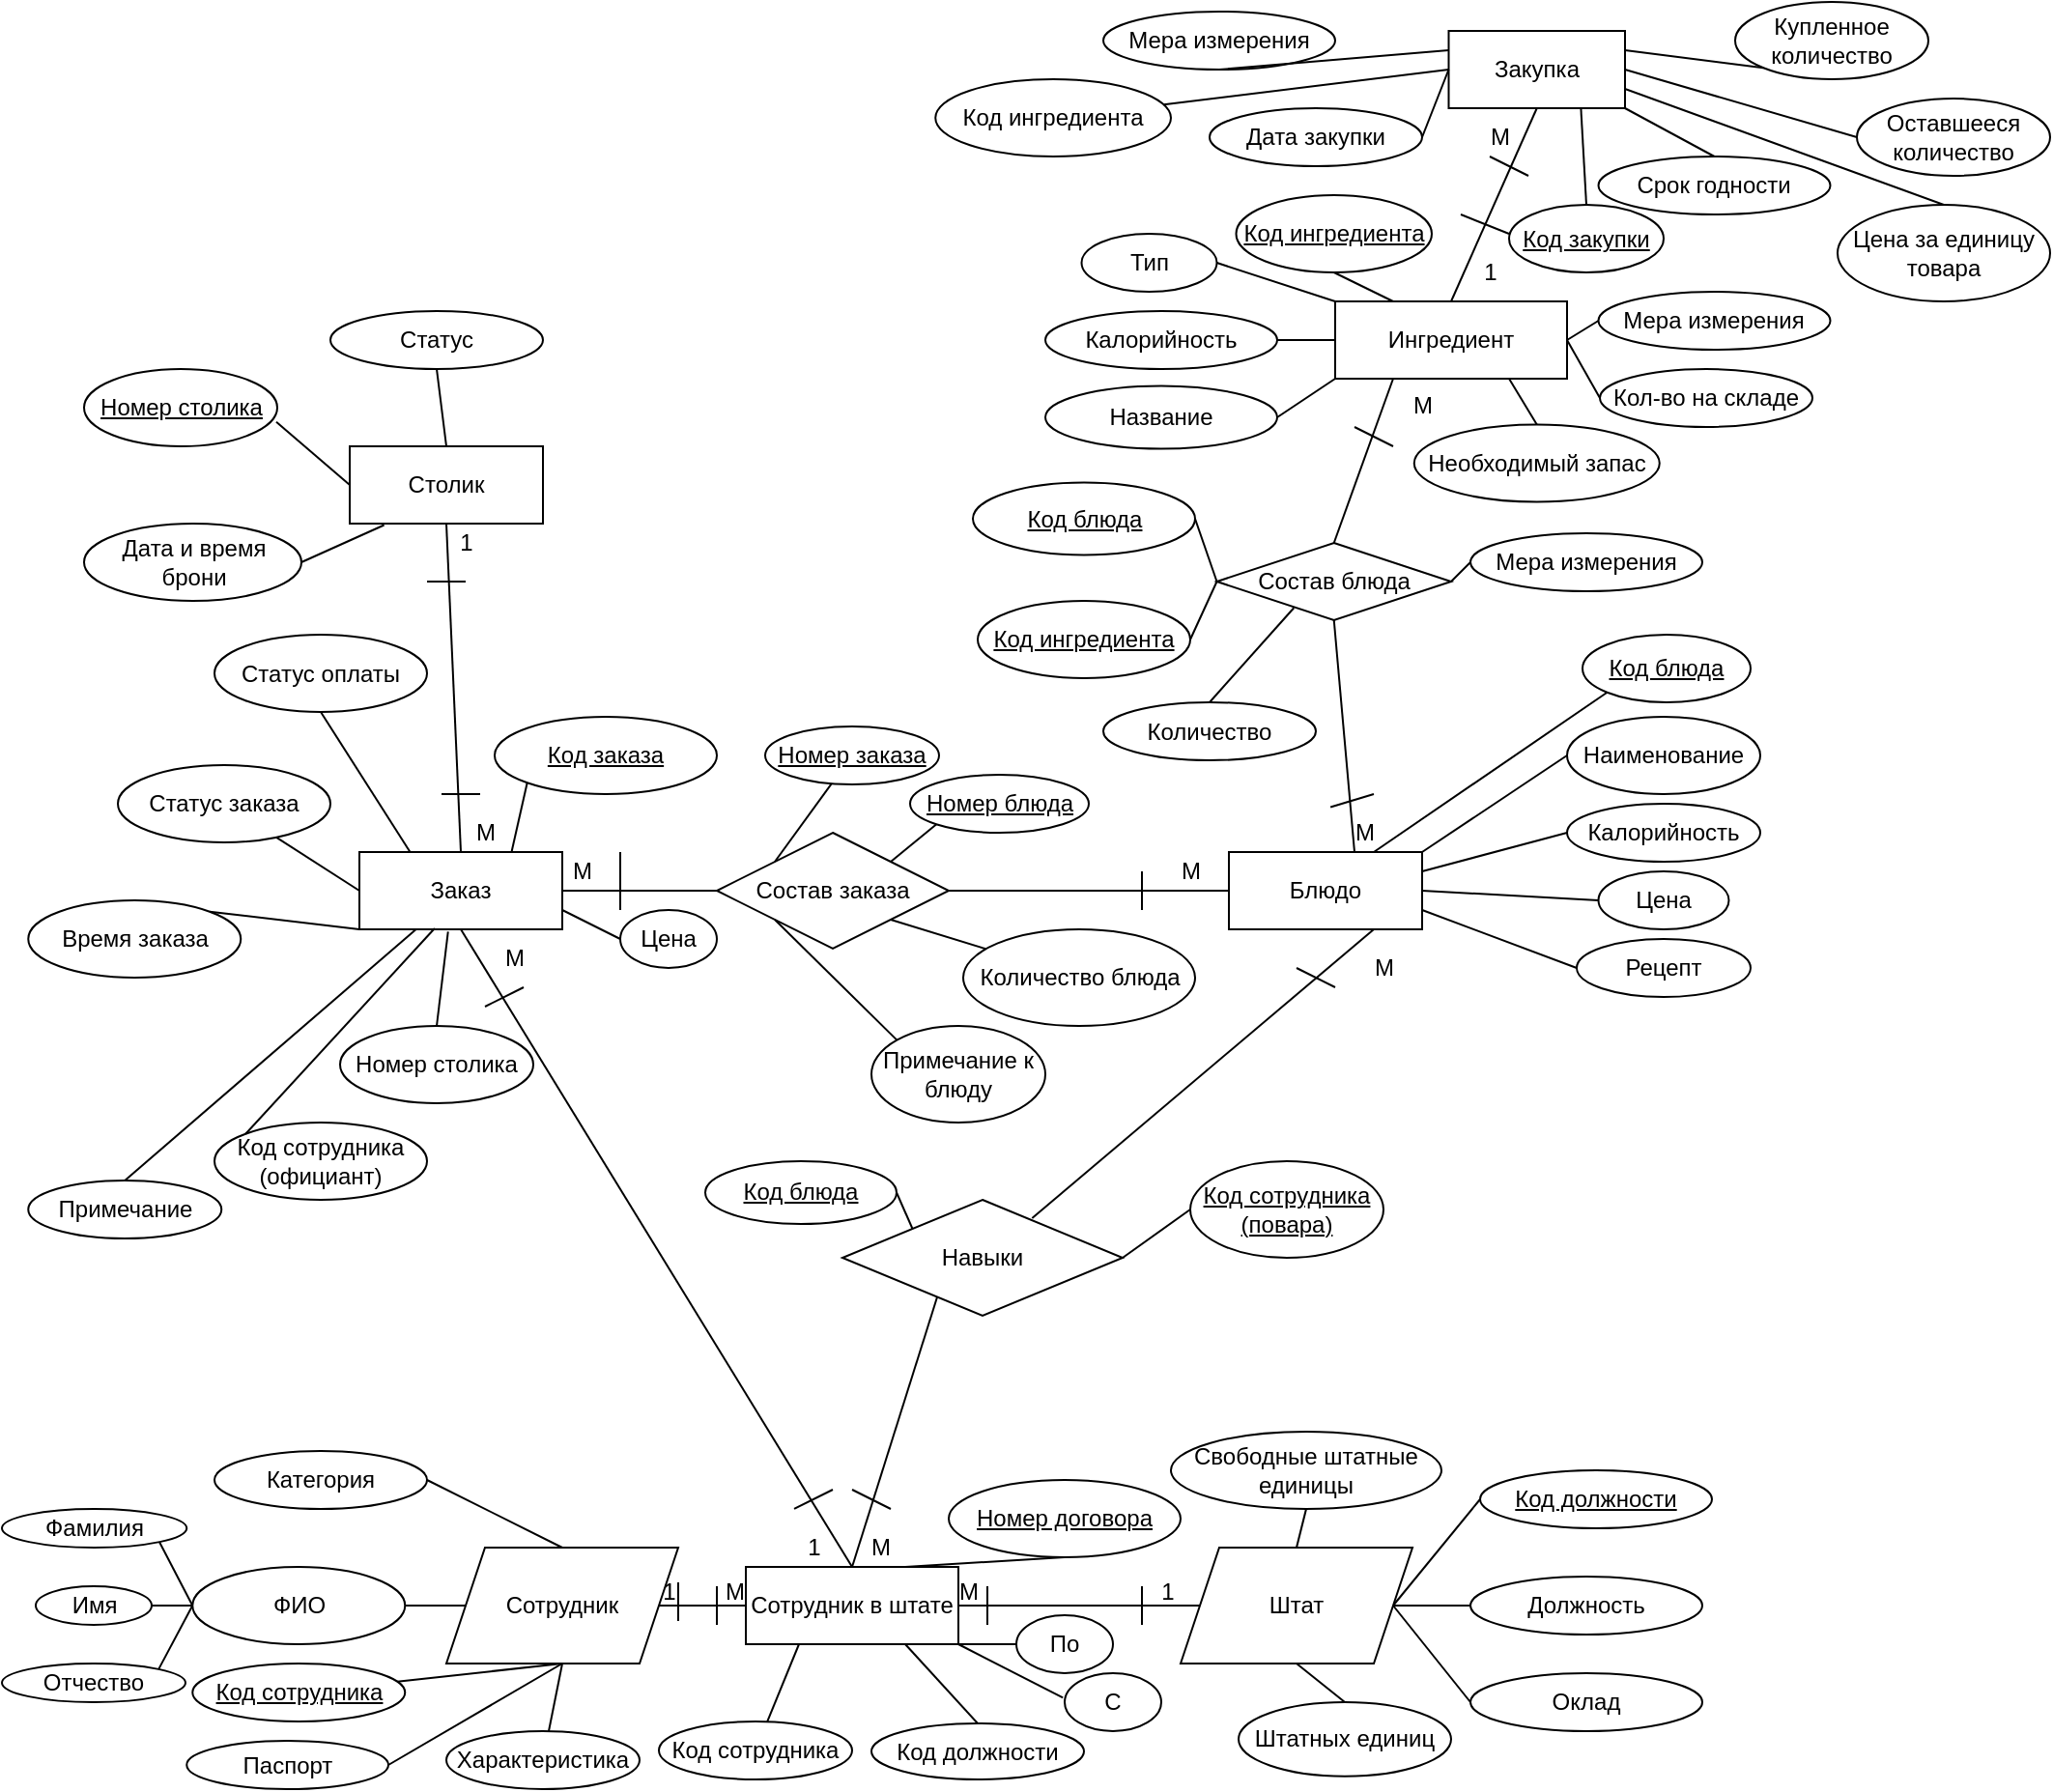 <mxfile version="21.4.0" type="device">
  <diagram id="UZ1ILVMDWZqd_bXT8X1w" name="Page-1">
    <mxGraphModel dx="745" dy="363" grid="1" gridSize="10" guides="1" tooltips="1" connect="1" arrows="1" fold="1" page="1" pageScale="1" pageWidth="827" pageHeight="1169" math="0" shadow="0">
      <root>
        <mxCell id="0" />
        <mxCell id="1" parent="0" />
        <mxCell id="opRLC-yu4U34-WdNQWTd-2" value="" style="endArrow=none;html=1;rounded=0;exitX=0.5;exitY=1;exitDx=0;exitDy=0;entryX=1;entryY=0.5;entryDx=0;entryDy=0;" parent="1" target="opRLC-yu4U34-WdNQWTd-3" edge="1">
          <mxGeometry width="50" height="50" relative="1" as="geometry">
            <mxPoint x="290" y="1090" as="sourcePoint" />
            <mxPoint x="370" y="580" as="targetPoint" />
          </mxGeometry>
        </mxCell>
        <mxCell id="opRLC-yu4U34-WdNQWTd-3" value="Паспорт" style="ellipse;whiteSpace=wrap;html=1;" parent="1" vertex="1">
          <mxGeometry x="95.63" y="1130" width="104.37" height="25" as="geometry" />
        </mxCell>
        <mxCell id="opRLC-yu4U34-WdNQWTd-10" value="" style="endArrow=none;html=1;rounded=0;exitX=0;exitY=0.5;exitDx=0;exitDy=0;" parent="1" target="opRLC-yu4U34-WdNQWTd-11" edge="1">
          <mxGeometry width="50" height="50" relative="1" as="geometry">
            <mxPoint x="240" y="1060" as="sourcePoint" />
            <mxPoint x="270" y="520" as="targetPoint" />
          </mxGeometry>
        </mxCell>
        <mxCell id="opRLC-yu4U34-WdNQWTd-11" value="ФИО" style="ellipse;whiteSpace=wrap;html=1;" parent="1" vertex="1">
          <mxGeometry x="98.63" y="1040" width="110" height="40" as="geometry" />
        </mxCell>
        <mxCell id="opRLC-yu4U34-WdNQWTd-17" value="" style="endArrow=none;html=1;rounded=0;exitX=1;exitY=0.5;exitDx=0;exitDy=0;entryX=0;entryY=0.5;entryDx=0;entryDy=0;" parent="1" target="opRLC-yu4U34-WdNQWTd-18" edge="1">
          <mxGeometry width="50" height="50" relative="1" as="geometry">
            <mxPoint x="720" y="1060" as="sourcePoint" />
            <mxPoint x="700" y="470" as="targetPoint" />
          </mxGeometry>
        </mxCell>
        <mxCell id="opRLC-yu4U34-WdNQWTd-18" value="&lt;u&gt;Код должности&lt;/u&gt;" style="ellipse;whiteSpace=wrap;html=1;" parent="1" vertex="1">
          <mxGeometry x="765" y="990" width="120" height="30" as="geometry" />
        </mxCell>
        <mxCell id="opRLC-yu4U34-WdNQWTd-20" value="Должность" style="ellipse;whiteSpace=wrap;html=1;" parent="1" vertex="1">
          <mxGeometry x="760" y="1045" width="120" height="30" as="geometry" />
        </mxCell>
        <mxCell id="opRLC-yu4U34-WdNQWTd-21" value="" style="endArrow=none;html=1;rounded=0;entryX=0;entryY=0.5;entryDx=0;entryDy=0;exitX=1;exitY=0.5;exitDx=0;exitDy=0;" parent="1" target="opRLC-yu4U34-WdNQWTd-20" edge="1">
          <mxGeometry width="50" height="50" relative="1" as="geometry">
            <mxPoint x="720" y="1060" as="sourcePoint" />
            <mxPoint x="620" y="920" as="targetPoint" />
          </mxGeometry>
        </mxCell>
        <mxCell id="opRLC-yu4U34-WdNQWTd-22" value="Оклад" style="ellipse;whiteSpace=wrap;html=1;" parent="1" vertex="1">
          <mxGeometry x="760" y="1095" width="120" height="30" as="geometry" />
        </mxCell>
        <mxCell id="opRLC-yu4U34-WdNQWTd-23" value="" style="endArrow=none;html=1;rounded=0;exitX=1;exitY=0.5;exitDx=0;exitDy=0;entryX=0;entryY=0.5;entryDx=0;entryDy=0;" parent="1" target="opRLC-yu4U34-WdNQWTd-22" edge="1">
          <mxGeometry width="50" height="50" relative="1" as="geometry">
            <mxPoint x="720" y="1060" as="sourcePoint" />
            <mxPoint x="620" y="920" as="targetPoint" />
          </mxGeometry>
        </mxCell>
        <mxCell id="opRLC-yu4U34-WdNQWTd-26" value="" style="endArrow=none;html=1;rounded=0;exitX=0.5;exitY=0;exitDx=0;exitDy=0;entryX=1;entryY=0.5;entryDx=0;entryDy=0;" parent="1" target="opRLC-yu4U34-WdNQWTd-27" edge="1">
          <mxGeometry width="50" height="50" relative="1" as="geometry">
            <mxPoint x="290" y="1030" as="sourcePoint" />
            <mxPoint x="190" y="990" as="targetPoint" />
          </mxGeometry>
        </mxCell>
        <mxCell id="opRLC-yu4U34-WdNQWTd-27" value="Категория" style="ellipse;whiteSpace=wrap;html=1;" parent="1" vertex="1">
          <mxGeometry x="110" y="980" width="110" height="30" as="geometry" />
        </mxCell>
        <mxCell id="opRLC-yu4U34-WdNQWTd-28" value="Фамилия" style="ellipse;whiteSpace=wrap;html=1;" parent="1" vertex="1">
          <mxGeometry y="1010" width="95.63" height="20" as="geometry" />
        </mxCell>
        <mxCell id="opRLC-yu4U34-WdNQWTd-29" value="Отчество" style="ellipse;whiteSpace=wrap;html=1;" parent="1" vertex="1">
          <mxGeometry y="1090" width="95" height="20" as="geometry" />
        </mxCell>
        <mxCell id="opRLC-yu4U34-WdNQWTd-30" value="Имя" style="ellipse;whiteSpace=wrap;html=1;" parent="1" vertex="1">
          <mxGeometry x="17.5" y="1050" width="60" height="20" as="geometry" />
        </mxCell>
        <mxCell id="opRLC-yu4U34-WdNQWTd-33" value="" style="endArrow=none;html=1;rounded=0;exitX=0;exitY=0.5;exitDx=0;exitDy=0;entryX=1;entryY=0.5;entryDx=0;entryDy=0;" parent="1" source="opRLC-yu4U34-WdNQWTd-11" target="opRLC-yu4U34-WdNQWTd-30" edge="1">
          <mxGeometry width="50" height="50" relative="1" as="geometry">
            <mxPoint x="140" y="970" as="sourcePoint" />
            <mxPoint x="190" y="920" as="targetPoint" />
          </mxGeometry>
        </mxCell>
        <mxCell id="opRLC-yu4U34-WdNQWTd-34" value="" style="endArrow=none;html=1;rounded=0;exitX=0;exitY=0.5;exitDx=0;exitDy=0;entryX=1;entryY=1;entryDx=0;entryDy=0;" parent="1" source="opRLC-yu4U34-WdNQWTd-11" target="opRLC-yu4U34-WdNQWTd-28" edge="1">
          <mxGeometry width="50" height="50" relative="1" as="geometry">
            <mxPoint x="140" y="970" as="sourcePoint" />
            <mxPoint x="190" y="920" as="targetPoint" />
          </mxGeometry>
        </mxCell>
        <mxCell id="opRLC-yu4U34-WdNQWTd-35" value="" style="endArrow=none;html=1;rounded=0;exitX=0;exitY=0.5;exitDx=0;exitDy=0;entryX=1;entryY=0;entryDx=0;entryDy=0;" parent="1" source="opRLC-yu4U34-WdNQWTd-11" target="opRLC-yu4U34-WdNQWTd-29" edge="1">
          <mxGeometry width="50" height="50" relative="1" as="geometry">
            <mxPoint x="140" y="970" as="sourcePoint" />
            <mxPoint x="190" y="920" as="targetPoint" />
          </mxGeometry>
        </mxCell>
        <mxCell id="opRLC-yu4U34-WdNQWTd-36" value="" style="endArrow=none;html=1;rounded=0;exitX=0.25;exitY=1;exitDx=0;exitDy=0;" parent="1" source="Kmzw-rQ17uy8xX1qYXSE-15" target="opRLC-yu4U34-WdNQWTd-42" edge="1">
          <mxGeometry width="50" height="50" relative="1" as="geometry">
            <mxPoint x="410" y="1080" as="sourcePoint" />
            <mxPoint x="390" y="1120" as="targetPoint" />
          </mxGeometry>
        </mxCell>
        <mxCell id="opRLC-yu4U34-WdNQWTd-37" value="" style="endArrow=none;html=1;rounded=0;exitX=0.5;exitY=1;exitDx=0;exitDy=0;" parent="1" target="opRLC-yu4U34-WdNQWTd-38" edge="1">
          <mxGeometry width="50" height="50" relative="1" as="geometry">
            <mxPoint x="290" y="1090" as="sourcePoint" />
            <mxPoint x="280" y="1130" as="targetPoint" />
          </mxGeometry>
        </mxCell>
        <mxCell id="opRLC-yu4U34-WdNQWTd-38" value="Характеристика" style="ellipse;whiteSpace=wrap;html=1;" parent="1" vertex="1">
          <mxGeometry x="230" y="1125" width="100" height="30" as="geometry" />
        </mxCell>
        <mxCell id="opRLC-yu4U34-WdNQWTd-39" value="" style="endArrow=none;html=1;rounded=0;exitX=0.5;exitY=1;exitDx=0;exitDy=0;" parent="1" target="opRLC-yu4U34-WdNQWTd-40" edge="1">
          <mxGeometry width="50" height="50" relative="1" as="geometry">
            <mxPoint x="290" y="1090" as="sourcePoint" />
            <mxPoint x="190" y="1100" as="targetPoint" />
          </mxGeometry>
        </mxCell>
        <mxCell id="opRLC-yu4U34-WdNQWTd-40" value="&lt;u&gt;Код сотрудника&lt;/u&gt;" style="ellipse;whiteSpace=wrap;html=1;" parent="1" vertex="1">
          <mxGeometry x="98.63" y="1090" width="110" height="30" as="geometry" />
        </mxCell>
        <mxCell id="opRLC-yu4U34-WdNQWTd-42" value="Код сотрудника" style="ellipse;whiteSpace=wrap;html=1;" parent="1" vertex="1">
          <mxGeometry x="340" y="1120" width="100" height="30" as="geometry" />
        </mxCell>
        <mxCell id="opRLC-yu4U34-WdNQWTd-44" value="" style="endArrow=none;html=1;rounded=0;entryX=0.75;entryY=1;entryDx=0;entryDy=0;exitX=0.5;exitY=0;exitDx=0;exitDy=0;" parent="1" source="opRLC-yu4U34-WdNQWTd-45" target="Kmzw-rQ17uy8xX1qYXSE-15" edge="1">
          <mxGeometry width="50" height="50" relative="1" as="geometry">
            <mxPoint x="480" y="1110" as="sourcePoint" />
            <mxPoint x="470" y="1080" as="targetPoint" />
          </mxGeometry>
        </mxCell>
        <mxCell id="opRLC-yu4U34-WdNQWTd-45" value="Код должности" style="ellipse;whiteSpace=wrap;html=1;" parent="1" vertex="1">
          <mxGeometry x="450" y="1121" width="110" height="29" as="geometry" />
        </mxCell>
        <mxCell id="opRLC-yu4U34-WdNQWTd-49" value="" style="endArrow=none;html=1;rounded=0;exitX=1;exitY=0.5;exitDx=0;exitDy=0;entryX=0;entryY=0.5;entryDx=0;entryDy=0;" parent="1" target="Kmzw-rQ17uy8xX1qYXSE-15" edge="1">
          <mxGeometry width="50" height="50" relative="1" as="geometry">
            <mxPoint x="340" y="1060" as="sourcePoint" />
            <mxPoint x="380" y="1060" as="targetPoint" />
          </mxGeometry>
        </mxCell>
        <mxCell id="opRLC-yu4U34-WdNQWTd-50" value="" style="endArrow=none;html=1;rounded=0;entryX=1;entryY=0.5;entryDx=0;entryDy=0;exitX=0;exitY=0.5;exitDx=0;exitDy=0;" parent="1" target="Kmzw-rQ17uy8xX1qYXSE-15" edge="1">
          <mxGeometry width="50" height="50" relative="1" as="geometry">
            <mxPoint x="620" y="1060" as="sourcePoint" />
            <mxPoint x="500" y="1060" as="targetPoint" />
          </mxGeometry>
        </mxCell>
        <mxCell id="opRLC-yu4U34-WdNQWTd-51" value="" style="endArrow=none;html=1;rounded=0;entryX=0.5;entryY=1;entryDx=0;entryDy=0;exitX=0.5;exitY=0;exitDx=0;exitDy=0;" parent="1" source="opRLC-yu4U34-WdNQWTd-52" edge="1">
          <mxGeometry width="50" height="50" relative="1" as="geometry">
            <mxPoint x="610" y="1110" as="sourcePoint" />
            <mxPoint x="670" y="1090" as="targetPoint" />
          </mxGeometry>
        </mxCell>
        <mxCell id="opRLC-yu4U34-WdNQWTd-52" value="Штатных единиц" style="ellipse;whiteSpace=wrap;html=1;" parent="1" vertex="1">
          <mxGeometry x="640" y="1110.0" width="110" height="38.37" as="geometry" />
        </mxCell>
        <mxCell id="opRLC-yu4U34-WdNQWTd-53" value="Свободные штатные единицы" style="ellipse;whiteSpace=wrap;html=1;" parent="1" vertex="1">
          <mxGeometry x="605" y="970" width="140" height="40" as="geometry" />
        </mxCell>
        <mxCell id="opRLC-yu4U34-WdNQWTd-54" value="" style="endArrow=none;html=1;rounded=0;entryX=0.5;entryY=1;entryDx=0;entryDy=0;exitX=0.5;exitY=0;exitDx=0;exitDy=0;" parent="1" target="opRLC-yu4U34-WdNQWTd-53" edge="1">
          <mxGeometry width="50" height="50" relative="1" as="geometry">
            <mxPoint x="670" y="1030" as="sourcePoint" />
            <mxPoint x="500" y="1040" as="targetPoint" />
          </mxGeometry>
        </mxCell>
        <mxCell id="opRLC-yu4U34-WdNQWTd-60" value="Заказ" style="rounded=0;whiteSpace=wrap;html=1;" parent="1" vertex="1">
          <mxGeometry x="185" y="670" width="105" height="40" as="geometry" />
        </mxCell>
        <mxCell id="opRLC-yu4U34-WdNQWTd-62" value="Время заказа" style="ellipse;whiteSpace=wrap;html=1;" parent="1" vertex="1">
          <mxGeometry x="13.63" y="695" width="110" height="40" as="geometry" />
        </mxCell>
        <mxCell id="opRLC-yu4U34-WdNQWTd-63" value="Статус заказа" style="ellipse;whiteSpace=wrap;html=1;" parent="1" vertex="1">
          <mxGeometry x="60" y="625" width="110" height="40" as="geometry" />
        </mxCell>
        <mxCell id="opRLC-yu4U34-WdNQWTd-65" value="Дата и время брони" style="ellipse;whiteSpace=wrap;html=1;" parent="1" vertex="1">
          <mxGeometry x="42.5" y="500" width="112.5" height="40" as="geometry" />
        </mxCell>
        <mxCell id="opRLC-yu4U34-WdNQWTd-66" value="Примечание" style="ellipse;whiteSpace=wrap;html=1;" parent="1" vertex="1">
          <mxGeometry x="13.63" y="840" width="100" height="30" as="geometry" />
        </mxCell>
        <mxCell id="opRLC-yu4U34-WdNQWTd-67" value="Цена" style="ellipse;whiteSpace=wrap;html=1;" parent="1" vertex="1">
          <mxGeometry x="320" y="700" width="50" height="30" as="geometry" />
        </mxCell>
        <mxCell id="opRLC-yu4U34-WdNQWTd-68" value="Статус оплаты" style="ellipse;whiteSpace=wrap;html=1;" parent="1" vertex="1">
          <mxGeometry x="110" y="557.5" width="110" height="40" as="geometry" />
        </mxCell>
        <mxCell id="opRLC-yu4U34-WdNQWTd-69" value="&lt;u&gt;Код заказа&lt;/u&gt;" style="ellipse;whiteSpace=wrap;html=1;" parent="1" vertex="1">
          <mxGeometry x="255" y="600" width="115" height="40" as="geometry" />
        </mxCell>
        <mxCell id="opRLC-yu4U34-WdNQWTd-70" value="Столик" style="rounded=0;whiteSpace=wrap;html=1;" parent="1" vertex="1">
          <mxGeometry x="180" y="460" width="100" height="40" as="geometry" />
        </mxCell>
        <mxCell id="opRLC-yu4U34-WdNQWTd-71" value="&lt;u&gt;Номер столика&lt;/u&gt;" style="ellipse;whiteSpace=wrap;html=1;" parent="1" vertex="1">
          <mxGeometry x="42.5" y="420" width="100" height="40" as="geometry" />
        </mxCell>
        <mxCell id="opRLC-yu4U34-WdNQWTd-73" value="Статус" style="ellipse;whiteSpace=wrap;html=1;" parent="1" vertex="1">
          <mxGeometry x="170" y="390" width="110" height="30" as="geometry" />
        </mxCell>
        <mxCell id="opRLC-yu4U34-WdNQWTd-78" value="" style="endArrow=none;html=1;rounded=0;entryX=0.5;entryY=1;entryDx=0;entryDy=0;exitX=0.5;exitY=0;exitDx=0;exitDy=0;" parent="1" source="Kmzw-rQ17uy8xX1qYXSE-15" target="opRLC-yu4U34-WdNQWTd-60" edge="1">
          <mxGeometry width="50" height="50" relative="1" as="geometry">
            <mxPoint x="300" y="990" as="sourcePoint" />
            <mxPoint x="290" y="720" as="targetPoint" />
          </mxGeometry>
        </mxCell>
        <mxCell id="opRLC-yu4U34-WdNQWTd-80" value="M" style="text;html=1;align=center;verticalAlign=middle;resizable=0;points=[];autosize=1;strokeColor=none;fillColor=none;" parent="1" vertex="1">
          <mxGeometry x="250" y="715" width="30" height="20" as="geometry" />
        </mxCell>
        <mxCell id="opRLC-yu4U34-WdNQWTd-81" value="" style="endArrow=none;html=1;rounded=0;exitX=0.5;exitY=0;exitDx=0;exitDy=0;entryX=0.5;entryY=1;entryDx=0;entryDy=0;" parent="1" source="opRLC-yu4U34-WdNQWTd-60" target="opRLC-yu4U34-WdNQWTd-70" edge="1">
          <mxGeometry width="50" height="50" relative="1" as="geometry">
            <mxPoint x="270" y="770" as="sourcePoint" />
            <mxPoint x="320" y="720" as="targetPoint" />
          </mxGeometry>
        </mxCell>
        <mxCell id="opRLC-yu4U34-WdNQWTd-82" value="1" style="text;html=1;align=center;verticalAlign=middle;resizable=0;points=[];autosize=1;strokeColor=none;fillColor=none;" parent="1" vertex="1">
          <mxGeometry x="230" y="500" width="20" height="20" as="geometry" />
        </mxCell>
        <mxCell id="opRLC-yu4U34-WdNQWTd-83" value="M" style="text;html=1;align=center;verticalAlign=middle;resizable=0;points=[];autosize=1;strokeColor=none;fillColor=none;" parent="1" vertex="1">
          <mxGeometry x="235" y="650" width="30" height="20" as="geometry" />
        </mxCell>
        <mxCell id="opRLC-yu4U34-WdNQWTd-85" value="" style="endArrow=none;html=1;rounded=0;exitX=0.5;exitY=0;exitDx=0;exitDy=0;" parent="1" source="opRLC-yu4U34-WdNQWTd-66" target="opRLC-yu4U34-WdNQWTd-60" edge="1">
          <mxGeometry width="50" height="50" relative="1" as="geometry">
            <mxPoint x="270" y="770" as="sourcePoint" />
            <mxPoint x="320" y="720" as="targetPoint" />
          </mxGeometry>
        </mxCell>
        <mxCell id="opRLC-yu4U34-WdNQWTd-86" value="" style="endArrow=none;html=1;rounded=0;exitX=1;exitY=0;exitDx=0;exitDy=0;entryX=0;entryY=1;entryDx=0;entryDy=0;" parent="1" source="opRLC-yu4U34-WdNQWTd-62" target="opRLC-yu4U34-WdNQWTd-60" edge="1">
          <mxGeometry width="50" height="50" relative="1" as="geometry">
            <mxPoint x="270" y="770" as="sourcePoint" />
            <mxPoint x="320" y="720" as="targetPoint" />
          </mxGeometry>
        </mxCell>
        <mxCell id="opRLC-yu4U34-WdNQWTd-87" value="" style="endArrow=none;html=1;rounded=0;entryX=0;entryY=0.5;entryDx=0;entryDy=0;" parent="1" source="opRLC-yu4U34-WdNQWTd-63" target="opRLC-yu4U34-WdNQWTd-60" edge="1">
          <mxGeometry width="50" height="50" relative="1" as="geometry">
            <mxPoint x="270" y="770" as="sourcePoint" />
            <mxPoint x="320" y="720" as="targetPoint" />
          </mxGeometry>
        </mxCell>
        <mxCell id="opRLC-yu4U34-WdNQWTd-90" value="" style="endArrow=none;html=1;rounded=0;exitX=0;exitY=0.5;exitDx=0;exitDy=0;" parent="1" source="opRLC-yu4U34-WdNQWTd-67" edge="1">
          <mxGeometry width="50" height="50" relative="1" as="geometry">
            <mxPoint x="270" y="770" as="sourcePoint" />
            <mxPoint x="290" y="700" as="targetPoint" />
          </mxGeometry>
        </mxCell>
        <mxCell id="opRLC-yu4U34-WdNQWTd-91" value="" style="endArrow=none;html=1;rounded=0;entryX=0.75;entryY=0;entryDx=0;entryDy=0;exitX=0;exitY=1;exitDx=0;exitDy=0;" parent="1" source="opRLC-yu4U34-WdNQWTd-69" target="opRLC-yu4U34-WdNQWTd-60" edge="1">
          <mxGeometry width="50" height="50" relative="1" as="geometry">
            <mxPoint x="270" y="770" as="sourcePoint" />
            <mxPoint x="320" y="720" as="targetPoint" />
          </mxGeometry>
        </mxCell>
        <mxCell id="opRLC-yu4U34-WdNQWTd-93" value="" style="endArrow=none;html=1;rounded=0;exitX=0.5;exitY=0;exitDx=0;exitDy=0;entryX=0.5;entryY=1;entryDx=0;entryDy=0;" parent="1" source="opRLC-yu4U34-WdNQWTd-70" target="opRLC-yu4U34-WdNQWTd-73" edge="1">
          <mxGeometry width="50" height="50" relative="1" as="geometry">
            <mxPoint x="270" y="520" as="sourcePoint" />
            <mxPoint x="320" y="470" as="targetPoint" />
          </mxGeometry>
        </mxCell>
        <mxCell id="opRLC-yu4U34-WdNQWTd-94" value="" style="endArrow=none;html=1;rounded=0;exitX=0.995;exitY=0.685;exitDx=0;exitDy=0;exitPerimeter=0;entryX=0;entryY=0.5;entryDx=0;entryDy=0;" parent="1" source="opRLC-yu4U34-WdNQWTd-71" target="opRLC-yu4U34-WdNQWTd-70" edge="1">
          <mxGeometry width="50" height="50" relative="1" as="geometry">
            <mxPoint x="270" y="520" as="sourcePoint" />
            <mxPoint x="320" y="470" as="targetPoint" />
          </mxGeometry>
        </mxCell>
        <mxCell id="opRLC-yu4U34-WdNQWTd-95" value="" style="endArrow=none;html=1;rounded=0;exitX=1;exitY=0.5;exitDx=0;exitDy=0;entryX=0.178;entryY=1.019;entryDx=0;entryDy=0;entryPerimeter=0;" parent="1" source="opRLC-yu4U34-WdNQWTd-65" target="opRLC-yu4U34-WdNQWTd-70" edge="1">
          <mxGeometry width="50" height="50" relative="1" as="geometry">
            <mxPoint x="270" y="520" as="sourcePoint" />
            <mxPoint x="320" y="470" as="targetPoint" />
          </mxGeometry>
        </mxCell>
        <mxCell id="opRLC-yu4U34-WdNQWTd-98" value="Состав заказа" style="rhombus;whiteSpace=wrap;html=1;" parent="1" vertex="1">
          <mxGeometry x="370" y="660" width="120" height="60" as="geometry" />
        </mxCell>
        <mxCell id="opRLC-yu4U34-WdNQWTd-99" value="" style="endArrow=none;html=1;rounded=0;exitX=1;exitY=0.5;exitDx=0;exitDy=0;entryX=0;entryY=0.5;entryDx=0;entryDy=0;" parent="1" source="opRLC-yu4U34-WdNQWTd-60" target="opRLC-yu4U34-WdNQWTd-98" edge="1">
          <mxGeometry width="50" height="50" relative="1" as="geometry">
            <mxPoint x="380" y="640" as="sourcePoint" />
            <mxPoint x="430" y="590" as="targetPoint" />
          </mxGeometry>
        </mxCell>
        <mxCell id="opRLC-yu4U34-WdNQWTd-100" value="" style="endArrow=none;html=1;rounded=0;exitX=0;exitY=0;exitDx=0;exitDy=0;" parent="1" source="opRLC-yu4U34-WdNQWTd-98" target="opRLC-yu4U34-WdNQWTd-101" edge="1">
          <mxGeometry width="50" height="50" relative="1" as="geometry">
            <mxPoint x="390" y="640" as="sourcePoint" />
            <mxPoint x="450" y="640" as="targetPoint" />
          </mxGeometry>
        </mxCell>
        <mxCell id="opRLC-yu4U34-WdNQWTd-101" value="&lt;u&gt;Номер заказа&lt;/u&gt;" style="ellipse;whiteSpace=wrap;html=1;" parent="1" vertex="1">
          <mxGeometry x="395" y="605" width="90" height="30" as="geometry" />
        </mxCell>
        <mxCell id="opRLC-yu4U34-WdNQWTd-102" value="&lt;u&gt;Номер блюда&lt;/u&gt;" style="ellipse;whiteSpace=wrap;html=1;" parent="1" vertex="1">
          <mxGeometry x="470" y="630" width="92.5" height="30" as="geometry" />
        </mxCell>
        <mxCell id="opRLC-yu4U34-WdNQWTd-103" value="" style="endArrow=none;html=1;rounded=0;exitX=1;exitY=0;exitDx=0;exitDy=0;entryX=0;entryY=1;entryDx=0;entryDy=0;" parent="1" source="opRLC-yu4U34-WdNQWTd-98" target="opRLC-yu4U34-WdNQWTd-102" edge="1">
          <mxGeometry width="50" height="50" relative="1" as="geometry">
            <mxPoint x="450" y="570" as="sourcePoint" />
            <mxPoint x="500" y="520" as="targetPoint" />
          </mxGeometry>
        </mxCell>
        <mxCell id="opRLC-yu4U34-WdNQWTd-104" value="" style="endArrow=none;html=1;rounded=0;exitX=1;exitY=1;exitDx=0;exitDy=0;" parent="1" source="opRLC-yu4U34-WdNQWTd-98" target="opRLC-yu4U34-WdNQWTd-105" edge="1">
          <mxGeometry width="50" height="50" relative="1" as="geometry">
            <mxPoint x="450" y="570" as="sourcePoint" />
            <mxPoint x="530" y="730" as="targetPoint" />
          </mxGeometry>
        </mxCell>
        <mxCell id="opRLC-yu4U34-WdNQWTd-105" value="Количество блюда" style="ellipse;whiteSpace=wrap;html=1;" parent="1" vertex="1">
          <mxGeometry x="497.5" y="710" width="120" height="50" as="geometry" />
        </mxCell>
        <mxCell id="opRLC-yu4U34-WdNQWTd-107" value="Примечание к блюду" style="ellipse;whiteSpace=wrap;html=1;" parent="1" vertex="1">
          <mxGeometry x="450" y="760" width="90" height="50" as="geometry" />
        </mxCell>
        <mxCell id="opRLC-yu4U34-WdNQWTd-108" value="" style="endArrow=none;html=1;rounded=0;entryX=0;entryY=1;entryDx=0;entryDy=0;exitX=0;exitY=0;exitDx=0;exitDy=0;" parent="1" source="opRLC-yu4U34-WdNQWTd-107" target="opRLC-yu4U34-WdNQWTd-98" edge="1">
          <mxGeometry width="50" height="50" relative="1" as="geometry">
            <mxPoint x="430" y="570" as="sourcePoint" />
            <mxPoint x="480" y="520" as="targetPoint" />
          </mxGeometry>
        </mxCell>
        <mxCell id="opRLC-yu4U34-WdNQWTd-109" value="M" style="text;html=1;align=center;verticalAlign=middle;resizable=0;points=[];autosize=1;strokeColor=none;fillColor=none;" parent="1" vertex="1">
          <mxGeometry x="285" y="670" width="30" height="20" as="geometry" />
        </mxCell>
        <mxCell id="opRLC-yu4U34-WdNQWTd-111" value="" style="endArrow=none;html=1;rounded=0;exitX=1;exitY=0.5;exitDx=0;exitDy=0;entryX=0;entryY=0.5;entryDx=0;entryDy=0;" parent="1" source="opRLC-yu4U34-WdNQWTd-98" target="opRLC-yu4U34-WdNQWTd-113" edge="1">
          <mxGeometry width="50" height="50" relative="1" as="geometry">
            <mxPoint x="570" y="700" as="sourcePoint" />
            <mxPoint x="580" y="690" as="targetPoint" />
          </mxGeometry>
        </mxCell>
        <mxCell id="opRLC-yu4U34-WdNQWTd-113" value="Блюдо" style="rounded=0;whiteSpace=wrap;html=1;" parent="1" vertex="1">
          <mxGeometry x="635" y="670" width="100" height="40" as="geometry" />
        </mxCell>
        <mxCell id="opRLC-yu4U34-WdNQWTd-114" value="Наименование" style="ellipse;whiteSpace=wrap;html=1;" parent="1" vertex="1">
          <mxGeometry x="810" y="600" width="100" height="40" as="geometry" />
        </mxCell>
        <mxCell id="opRLC-yu4U34-WdNQWTd-115" value="&lt;u&gt;Код блюда&lt;/u&gt;" style="ellipse;whiteSpace=wrap;html=1;" parent="1" vertex="1">
          <mxGeometry x="818" y="557.5" width="87" height="35" as="geometry" />
        </mxCell>
        <mxCell id="opRLC-yu4U34-WdNQWTd-116" value="Цена" style="ellipse;whiteSpace=wrap;html=1;" parent="1" vertex="1">
          <mxGeometry x="826.25" y="680" width="67.5" height="30" as="geometry" />
        </mxCell>
        <mxCell id="opRLC-yu4U34-WdNQWTd-117" value="Калорийность" style="ellipse;whiteSpace=wrap;html=1;" parent="1" vertex="1">
          <mxGeometry x="810" y="645" width="100" height="30" as="geometry" />
        </mxCell>
        <mxCell id="opRLC-yu4U34-WdNQWTd-120" value="Рецепт" style="ellipse;whiteSpace=wrap;html=1;" parent="1" vertex="1">
          <mxGeometry x="815" y="715" width="90" height="30" as="geometry" />
        </mxCell>
        <mxCell id="opRLC-yu4U34-WdNQWTd-122" style="edgeStyle=orthogonalEdgeStyle;rounded=0;orthogonalLoop=1;jettySize=auto;html=1;exitX=0.5;exitY=1;exitDx=0;exitDy=0;" parent="1" source="opRLC-yu4U34-WdNQWTd-113" target="opRLC-yu4U34-WdNQWTd-113" edge="1">
          <mxGeometry relative="1" as="geometry" />
        </mxCell>
        <mxCell id="opRLC-yu4U34-WdNQWTd-124" value="" style="endArrow=none;html=1;rounded=0;exitX=0.677;exitY=0.158;exitDx=0;exitDy=0;entryX=0.75;entryY=1;entryDx=0;entryDy=0;exitPerimeter=0;" parent="1" source="opRLC-yu4U34-WdNQWTd-125" target="opRLC-yu4U34-WdNQWTd-113" edge="1">
          <mxGeometry width="50" height="50" relative="1" as="geometry">
            <mxPoint x="570" y="940" as="sourcePoint" />
            <mxPoint x="620" y="890" as="targetPoint" />
          </mxGeometry>
        </mxCell>
        <mxCell id="opRLC-yu4U34-WdNQWTd-125" value="Навыки" style="rhombus;whiteSpace=wrap;html=1;" parent="1" vertex="1">
          <mxGeometry x="435" y="850" width="145" height="60" as="geometry" />
        </mxCell>
        <mxCell id="opRLC-yu4U34-WdNQWTd-127" value="" style="endArrow=none;html=1;rounded=0;entryX=0.338;entryY=0.839;entryDx=0;entryDy=0;entryPerimeter=0;exitX=0.5;exitY=0;exitDx=0;exitDy=0;" parent="1" source="Kmzw-rQ17uy8xX1qYXSE-15" target="opRLC-yu4U34-WdNQWTd-125" edge="1">
          <mxGeometry width="50" height="50" relative="1" as="geometry">
            <mxPoint x="330" y="990" as="sourcePoint" />
            <mxPoint x="620" y="890" as="targetPoint" />
          </mxGeometry>
        </mxCell>
        <mxCell id="opRLC-yu4U34-WdNQWTd-131" value="M" style="text;html=1;align=center;verticalAlign=middle;resizable=0;points=[];autosize=1;strokeColor=none;fillColor=none;" parent="1" vertex="1">
          <mxGeometry x="700" y="720" width="30" height="20" as="geometry" />
        </mxCell>
        <mxCell id="opRLC-yu4U34-WdNQWTd-135" value="" style="endArrow=none;html=1;rounded=0;exitX=1;exitY=0.75;exitDx=0;exitDy=0;entryX=0;entryY=0.5;entryDx=0;entryDy=0;" parent="1" source="opRLC-yu4U34-WdNQWTd-113" target="opRLC-yu4U34-WdNQWTd-120" edge="1">
          <mxGeometry width="50" height="50" relative="1" as="geometry">
            <mxPoint x="570" y="690" as="sourcePoint" />
            <mxPoint x="620" y="640" as="targetPoint" />
          </mxGeometry>
        </mxCell>
        <mxCell id="opRLC-yu4U34-WdNQWTd-136" value="" style="endArrow=none;html=1;rounded=0;entryX=1;entryY=0.5;entryDx=0;entryDy=0;exitX=0;exitY=0.5;exitDx=0;exitDy=0;" parent="1" source="opRLC-yu4U34-WdNQWTd-116" target="opRLC-yu4U34-WdNQWTd-113" edge="1">
          <mxGeometry width="50" height="50" relative="1" as="geometry">
            <mxPoint x="570" y="690" as="sourcePoint" />
            <mxPoint x="620" y="640" as="targetPoint" />
          </mxGeometry>
        </mxCell>
        <mxCell id="opRLC-yu4U34-WdNQWTd-137" value="" style="endArrow=none;html=1;rounded=0;entryX=1;entryY=0.25;entryDx=0;entryDy=0;exitX=0;exitY=0.5;exitDx=0;exitDy=0;" parent="1" source="opRLC-yu4U34-WdNQWTd-117" target="opRLC-yu4U34-WdNQWTd-113" edge="1">
          <mxGeometry width="50" height="50" relative="1" as="geometry">
            <mxPoint x="570" y="690" as="sourcePoint" />
            <mxPoint x="620" y="640" as="targetPoint" />
          </mxGeometry>
        </mxCell>
        <mxCell id="opRLC-yu4U34-WdNQWTd-138" value="" style="endArrow=none;html=1;rounded=0;exitX=1;exitY=0;exitDx=0;exitDy=0;entryX=0;entryY=0.5;entryDx=0;entryDy=0;" parent="1" source="opRLC-yu4U34-WdNQWTd-113" target="opRLC-yu4U34-WdNQWTd-114" edge="1">
          <mxGeometry width="50" height="50" relative="1" as="geometry">
            <mxPoint x="570" y="690" as="sourcePoint" />
            <mxPoint x="620" y="640" as="targetPoint" />
          </mxGeometry>
        </mxCell>
        <mxCell id="opRLC-yu4U34-WdNQWTd-140" value="" style="endArrow=none;html=1;rounded=0;entryX=0;entryY=1;entryDx=0;entryDy=0;exitX=0.75;exitY=0;exitDx=0;exitDy=0;" parent="1" source="opRLC-yu4U34-WdNQWTd-113" target="opRLC-yu4U34-WdNQWTd-115" edge="1">
          <mxGeometry width="50" height="50" relative="1" as="geometry">
            <mxPoint x="570" y="690" as="sourcePoint" />
            <mxPoint x="620" y="640" as="targetPoint" />
          </mxGeometry>
        </mxCell>
        <mxCell id="opRLC-yu4U34-WdNQWTd-142" value="Ингредиент" style="rounded=0;whiteSpace=wrap;html=1;" parent="1" vertex="1">
          <mxGeometry x="690" y="385" width="120" height="40" as="geometry" />
        </mxCell>
        <mxCell id="opRLC-yu4U34-WdNQWTd-144" value="Название" style="ellipse;whiteSpace=wrap;html=1;" parent="1" vertex="1">
          <mxGeometry x="540" y="428.75" width="120" height="32.5" as="geometry" />
        </mxCell>
        <mxCell id="opRLC-yu4U34-WdNQWTd-146" value="Тип" style="ellipse;whiteSpace=wrap;html=1;" parent="1" vertex="1">
          <mxGeometry x="558.75" y="350" width="70" height="30" as="geometry" />
        </mxCell>
        <mxCell id="opRLC-yu4U34-WdNQWTd-147" value="&lt;u&gt;Код ингредиента&lt;/u&gt;" style="ellipse;whiteSpace=wrap;html=1;" parent="1" vertex="1">
          <mxGeometry x="638.75" y="330" width="101.25" height="40" as="geometry" />
        </mxCell>
        <mxCell id="opRLC-yu4U34-WdNQWTd-148" value="Кол-во на складе" style="ellipse;whiteSpace=wrap;html=1;" parent="1" vertex="1">
          <mxGeometry x="827" y="420" width="110" height="30" as="geometry" />
        </mxCell>
        <mxCell id="opRLC-yu4U34-WdNQWTd-150" value="Калорийность" style="ellipse;whiteSpace=wrap;html=1;" parent="1" vertex="1">
          <mxGeometry x="540" y="390" width="120" height="30" as="geometry" />
        </mxCell>
        <mxCell id="opRLC-yu4U34-WdNQWTd-151" value="Мера измерения" style="ellipse;whiteSpace=wrap;html=1;" parent="1" vertex="1">
          <mxGeometry x="826.25" y="380" width="120" height="30" as="geometry" />
        </mxCell>
        <mxCell id="opRLC-yu4U34-WdNQWTd-152" value="Необходимый запас" style="ellipse;whiteSpace=wrap;html=1;" parent="1" vertex="1">
          <mxGeometry x="730.88" y="448.75" width="127" height="40" as="geometry" />
        </mxCell>
        <mxCell id="opRLC-yu4U34-WdNQWTd-155" value="" style="endArrow=none;html=1;rounded=0;exitX=1;exitY=0.5;exitDx=0;exitDy=0;entryX=0;entryY=0.5;entryDx=0;entryDy=0;" parent="1" source="opRLC-yu4U34-WdNQWTd-142" target="opRLC-yu4U34-WdNQWTd-148" edge="1">
          <mxGeometry width="50" height="50" relative="1" as="geometry">
            <mxPoint x="780" y="440" as="sourcePoint" />
            <mxPoint x="830" y="390" as="targetPoint" />
          </mxGeometry>
        </mxCell>
        <mxCell id="opRLC-yu4U34-WdNQWTd-156" value="" style="endArrow=none;html=1;rounded=0;exitX=0.75;exitY=1;exitDx=0;exitDy=0;entryX=0.5;entryY=0;entryDx=0;entryDy=0;" parent="1" source="opRLC-yu4U34-WdNQWTd-142" target="opRLC-yu4U34-WdNQWTd-152" edge="1">
          <mxGeometry width="50" height="50" relative="1" as="geometry">
            <mxPoint x="780" y="440" as="sourcePoint" />
            <mxPoint x="830" y="390" as="targetPoint" />
          </mxGeometry>
        </mxCell>
        <mxCell id="opRLC-yu4U34-WdNQWTd-157" value="" style="endArrow=none;html=1;rounded=0;exitX=1;exitY=0.5;exitDx=0;exitDy=0;entryX=0;entryY=0.5;entryDx=0;entryDy=0;" parent="1" source="opRLC-yu4U34-WdNQWTd-142" target="opRLC-yu4U34-WdNQWTd-151" edge="1">
          <mxGeometry width="50" height="50" relative="1" as="geometry">
            <mxPoint x="780" y="440" as="sourcePoint" />
            <mxPoint x="830" y="390" as="targetPoint" />
          </mxGeometry>
        </mxCell>
        <mxCell id="opRLC-yu4U34-WdNQWTd-158" value="" style="endArrow=none;html=1;rounded=0;exitX=1;exitY=0.5;exitDx=0;exitDy=0;entryX=0;entryY=1;entryDx=0;entryDy=0;" parent="1" source="opRLC-yu4U34-WdNQWTd-144" target="opRLC-yu4U34-WdNQWTd-142" edge="1">
          <mxGeometry width="50" height="50" relative="1" as="geometry">
            <mxPoint x="780" y="570" as="sourcePoint" />
            <mxPoint x="830" y="520" as="targetPoint" />
          </mxGeometry>
        </mxCell>
        <mxCell id="opRLC-yu4U34-WdNQWTd-159" value="" style="endArrow=none;html=1;rounded=0;exitX=1;exitY=0.5;exitDx=0;exitDy=0;entryX=0;entryY=0;entryDx=0;entryDy=0;" parent="1" source="opRLC-yu4U34-WdNQWTd-146" target="opRLC-yu4U34-WdNQWTd-142" edge="1">
          <mxGeometry width="50" height="50" relative="1" as="geometry">
            <mxPoint x="780" y="570" as="sourcePoint" />
            <mxPoint x="830" y="520" as="targetPoint" />
          </mxGeometry>
        </mxCell>
        <mxCell id="opRLC-yu4U34-WdNQWTd-160" value="" style="endArrow=none;html=1;rounded=0;exitX=1;exitY=0.5;exitDx=0;exitDy=0;entryX=0;entryY=0.5;entryDx=0;entryDy=0;" parent="1" source="opRLC-yu4U34-WdNQWTd-150" target="opRLC-yu4U34-WdNQWTd-142" edge="1">
          <mxGeometry width="50" height="50" relative="1" as="geometry">
            <mxPoint x="780" y="570" as="sourcePoint" />
            <mxPoint x="830" y="520" as="targetPoint" />
          </mxGeometry>
        </mxCell>
        <mxCell id="opRLC-yu4U34-WdNQWTd-161" value="" style="endArrow=none;html=1;rounded=0;entryX=0.5;entryY=1;entryDx=0;entryDy=0;exitX=0.25;exitY=0;exitDx=0;exitDy=0;" parent="1" source="opRLC-yu4U34-WdNQWTd-142" target="opRLC-yu4U34-WdNQWTd-147" edge="1">
          <mxGeometry width="50" height="50" relative="1" as="geometry">
            <mxPoint x="780" y="570" as="sourcePoint" />
            <mxPoint x="830" y="520" as="targetPoint" />
          </mxGeometry>
        </mxCell>
        <mxCell id="opRLC-yu4U34-WdNQWTd-162" value="Состав блюда" style="rhombus;whiteSpace=wrap;html=1;" parent="1" vertex="1">
          <mxGeometry x="628.75" y="510" width="121.25" height="40" as="geometry" />
        </mxCell>
        <mxCell id="opRLC-yu4U34-WdNQWTd-163" value="" style="endArrow=none;html=1;rounded=0;entryX=0.5;entryY=1;entryDx=0;entryDy=0;" parent="1" target="opRLC-yu4U34-WdNQWTd-162" edge="1">
          <mxGeometry width="50" height="50" relative="1" as="geometry">
            <mxPoint x="700" y="670" as="sourcePoint" />
            <mxPoint x="830" y="640" as="targetPoint" />
          </mxGeometry>
        </mxCell>
        <mxCell id="opRLC-yu4U34-WdNQWTd-164" value="" style="endArrow=none;html=1;rounded=0;exitX=0.5;exitY=0;exitDx=0;exitDy=0;entryX=0.25;entryY=1;entryDx=0;entryDy=0;" parent="1" source="opRLC-yu4U34-WdNQWTd-162" target="opRLC-yu4U34-WdNQWTd-142" edge="1">
          <mxGeometry width="50" height="50" relative="1" as="geometry">
            <mxPoint x="780" y="570" as="sourcePoint" />
            <mxPoint x="830" y="520" as="targetPoint" />
          </mxGeometry>
        </mxCell>
        <mxCell id="opRLC-yu4U34-WdNQWTd-165" value="" style="endArrow=none;html=1;rounded=0;exitX=0;exitY=0.5;exitDx=0;exitDy=0;entryX=1;entryY=0.5;entryDx=0;entryDy=0;" parent="1" source="opRLC-yu4U34-WdNQWTd-162" target="opRLC-yu4U34-WdNQWTd-166" edge="1">
          <mxGeometry width="50" height="50" relative="1" as="geometry">
            <mxPoint x="780" y="570" as="sourcePoint" />
            <mxPoint x="580" y="530" as="targetPoint" />
          </mxGeometry>
        </mxCell>
        <mxCell id="opRLC-yu4U34-WdNQWTd-166" value="&lt;u&gt;Код блюда&lt;/u&gt;" style="ellipse;whiteSpace=wrap;html=1;" parent="1" vertex="1">
          <mxGeometry x="502.5" y="478.75" width="115" height="37.5" as="geometry" />
        </mxCell>
        <mxCell id="opRLC-yu4U34-WdNQWTd-167" value="&lt;u&gt;Код ингредиента&lt;/u&gt;" style="ellipse;whiteSpace=wrap;html=1;" parent="1" vertex="1">
          <mxGeometry x="505" y="540" width="110" height="40" as="geometry" />
        </mxCell>
        <mxCell id="opRLC-yu4U34-WdNQWTd-168" value="" style="endArrow=none;html=1;rounded=0;exitX=0;exitY=0.5;exitDx=0;exitDy=0;entryX=1;entryY=0.5;entryDx=0;entryDy=0;" parent="1" source="opRLC-yu4U34-WdNQWTd-162" target="opRLC-yu4U34-WdNQWTd-167" edge="1">
          <mxGeometry width="50" height="50" relative="1" as="geometry">
            <mxPoint x="780" y="570" as="sourcePoint" />
            <mxPoint x="830" y="520" as="targetPoint" />
          </mxGeometry>
        </mxCell>
        <mxCell id="opRLC-yu4U34-WdNQWTd-172" value="&lt;u&gt;Код сотрудника (повара)&lt;/u&gt;" style="ellipse;whiteSpace=wrap;html=1;" parent="1" vertex="1">
          <mxGeometry x="615" y="830" width="100" height="50" as="geometry" />
        </mxCell>
        <mxCell id="opRLC-yu4U34-WdNQWTd-173" value="" style="endArrow=none;html=1;rounded=0;exitX=1;exitY=0.5;exitDx=0;exitDy=0;entryX=0;entryY=0.5;entryDx=0;entryDy=0;" parent="1" source="opRLC-yu4U34-WdNQWTd-125" target="opRLC-yu4U34-WdNQWTd-172" edge="1">
          <mxGeometry width="50" height="50" relative="1" as="geometry">
            <mxPoint x="510" y="820" as="sourcePoint" />
            <mxPoint x="560" y="770" as="targetPoint" />
          </mxGeometry>
        </mxCell>
        <mxCell id="opRLC-yu4U34-WdNQWTd-174" value="&lt;u&gt;Код блюда&lt;/u&gt;" style="ellipse;whiteSpace=wrap;html=1;" parent="1" vertex="1">
          <mxGeometry x="364" y="830" width="99" height="32.5" as="geometry" />
        </mxCell>
        <mxCell id="opRLC-yu4U34-WdNQWTd-175" value="" style="endArrow=none;html=1;rounded=0;exitX=1;exitY=0.5;exitDx=0;exitDy=0;entryX=0;entryY=0;entryDx=0;entryDy=0;" parent="1" source="opRLC-yu4U34-WdNQWTd-174" target="opRLC-yu4U34-WdNQWTd-125" edge="1">
          <mxGeometry width="50" height="50" relative="1" as="geometry">
            <mxPoint x="510" y="820" as="sourcePoint" />
            <mxPoint x="560" y="770" as="targetPoint" />
          </mxGeometry>
        </mxCell>
        <mxCell id="opRLC-yu4U34-WdNQWTd-182" value="" style="endArrow=none;html=1;rounded=0;exitX=0.5;exitY=1;exitDx=0;exitDy=0;entryX=0.25;entryY=0;entryDx=0;entryDy=0;" parent="1" source="opRLC-yu4U34-WdNQWTd-68" target="opRLC-yu4U34-WdNQWTd-60" edge="1">
          <mxGeometry width="50" height="50" relative="1" as="geometry">
            <mxPoint x="510" y="820" as="sourcePoint" />
            <mxPoint x="560" y="770" as="targetPoint" />
          </mxGeometry>
        </mxCell>
        <mxCell id="opRLC-yu4U34-WdNQWTd-191" value="М" style="text;html=1;align=center;verticalAlign=middle;resizable=0;points=[];autosize=1;strokeColor=none;fillColor=none;" parent="1" vertex="1">
          <mxGeometry x="720" y="428.75" width="30" height="20" as="geometry" />
        </mxCell>
        <mxCell id="opRLC-yu4U34-WdNQWTd-192" value="Закупка" style="rounded=0;whiteSpace=wrap;html=1;" parent="1" vertex="1">
          <mxGeometry x="748.75" y="245" width="91.25" height="40" as="geometry" />
        </mxCell>
        <mxCell id="opRLC-yu4U34-WdNQWTd-193" value="" style="endArrow=none;html=1;rounded=0;exitX=0.5;exitY=0;exitDx=0;exitDy=0;entryX=0.5;entryY=1;entryDx=0;entryDy=0;" parent="1" source="opRLC-yu4U34-WdNQWTd-142" target="opRLC-yu4U34-WdNQWTd-192" edge="1">
          <mxGeometry width="50" height="50" relative="1" as="geometry">
            <mxPoint x="510" y="320" as="sourcePoint" />
            <mxPoint x="560" y="270" as="targetPoint" />
          </mxGeometry>
        </mxCell>
        <mxCell id="opRLC-yu4U34-WdNQWTd-194" value="Код сотрудника (официант)" style="ellipse;whiteSpace=wrap;html=1;" parent="1" vertex="1">
          <mxGeometry x="110" y="810" width="110" height="40" as="geometry" />
        </mxCell>
        <mxCell id="opRLC-yu4U34-WdNQWTd-195" value="" style="endArrow=none;html=1;rounded=0;exitX=0;exitY=0;exitDx=0;exitDy=0;entryX=0.371;entryY=0.988;entryDx=0;entryDy=0;entryPerimeter=0;" parent="1" source="opRLC-yu4U34-WdNQWTd-194" target="opRLC-yu4U34-WdNQWTd-60" edge="1">
          <mxGeometry width="50" height="50" relative="1" as="geometry">
            <mxPoint x="510" y="800" as="sourcePoint" />
            <mxPoint x="560" y="750" as="targetPoint" />
          </mxGeometry>
        </mxCell>
        <mxCell id="opRLC-yu4U34-WdNQWTd-197" value="М" style="text;html=1;align=center;verticalAlign=middle;resizable=0;points=[];autosize=1;strokeColor=none;fillColor=none;" parent="1" vertex="1">
          <mxGeometry x="600" y="670" width="30" height="20" as="geometry" />
        </mxCell>
        <mxCell id="opRLC-yu4U34-WdNQWTd-198" value="Код ингредиента" style="ellipse;whiteSpace=wrap;html=1;" parent="1" vertex="1">
          <mxGeometry x="483.12" y="270" width="121.88" height="40" as="geometry" />
        </mxCell>
        <mxCell id="opRLC-yu4U34-WdNQWTd-199" value="1" style="text;html=1;align=center;verticalAlign=middle;resizable=0;points=[];autosize=1;strokeColor=none;fillColor=none;" parent="1" vertex="1">
          <mxGeometry x="760" y="360" width="20" height="20" as="geometry" />
        </mxCell>
        <mxCell id="opRLC-yu4U34-WdNQWTd-200" value="М" style="text;html=1;align=center;verticalAlign=middle;resizable=0;points=[];autosize=1;strokeColor=none;fillColor=none;" parent="1" vertex="1">
          <mxGeometry x="760" y="290" width="30" height="20" as="geometry" />
        </mxCell>
        <mxCell id="opRLC-yu4U34-WdNQWTd-202" value="Дата закупки" style="ellipse;whiteSpace=wrap;html=1;" parent="1" vertex="1">
          <mxGeometry x="625" y="285" width="110" height="30" as="geometry" />
        </mxCell>
        <mxCell id="opRLC-yu4U34-WdNQWTd-203" value="Купленное количество" style="ellipse;whiteSpace=wrap;html=1;" parent="1" vertex="1">
          <mxGeometry x="897" y="230" width="100" height="40" as="geometry" />
        </mxCell>
        <mxCell id="opRLC-yu4U34-WdNQWTd-204" value="Оставшееся количество" style="ellipse;whiteSpace=wrap;html=1;" parent="1" vertex="1">
          <mxGeometry x="960" y="280" width="100" height="40" as="geometry" />
        </mxCell>
        <mxCell id="opRLC-yu4U34-WdNQWTd-205" value="Цена за единицу товара" style="ellipse;whiteSpace=wrap;html=1;" parent="1" vertex="1">
          <mxGeometry x="950" y="335" width="110" height="50" as="geometry" />
        </mxCell>
        <mxCell id="opRLC-yu4U34-WdNQWTd-207" value="Срок годности" style="ellipse;whiteSpace=wrap;html=1;" parent="1" vertex="1">
          <mxGeometry x="826.25" y="310" width="120" height="30" as="geometry" />
        </mxCell>
        <mxCell id="opRLC-yu4U34-WdNQWTd-208" value="" style="endArrow=none;html=1;rounded=0;exitX=1;exitY=1;exitDx=0;exitDy=0;entryX=0.5;entryY=0;entryDx=0;entryDy=0;" parent="1" source="opRLC-yu4U34-WdNQWTd-192" target="opRLC-yu4U34-WdNQWTd-207" edge="1">
          <mxGeometry width="50" height="50" relative="1" as="geometry">
            <mxPoint x="840" y="430" as="sourcePoint" />
            <mxPoint x="890" y="380" as="targetPoint" />
          </mxGeometry>
        </mxCell>
        <mxCell id="opRLC-yu4U34-WdNQWTd-209" value="" style="endArrow=none;html=1;rounded=0;entryX=0;entryY=0.5;entryDx=0;entryDy=0;" parent="1" source="opRLC-yu4U34-WdNQWTd-198" target="opRLC-yu4U34-WdNQWTd-192" edge="1">
          <mxGeometry width="50" height="50" relative="1" as="geometry">
            <mxPoint x="840" y="170" as="sourcePoint" />
            <mxPoint x="890" y="120" as="targetPoint" />
          </mxGeometry>
        </mxCell>
        <mxCell id="opRLC-yu4U34-WdNQWTd-210" value="" style="endArrow=none;html=1;rounded=0;entryX=0;entryY=0.5;entryDx=0;entryDy=0;exitX=1;exitY=0.5;exitDx=0;exitDy=0;" parent="1" source="opRLC-yu4U34-WdNQWTd-202" target="opRLC-yu4U34-WdNQWTd-192" edge="1">
          <mxGeometry width="50" height="50" relative="1" as="geometry">
            <mxPoint x="840" y="170" as="sourcePoint" />
            <mxPoint x="890" y="120" as="targetPoint" />
          </mxGeometry>
        </mxCell>
        <mxCell id="opRLC-yu4U34-WdNQWTd-212" value="" style="endArrow=none;html=1;rounded=0;entryX=1;entryY=0.25;entryDx=0;entryDy=0;exitX=0;exitY=1;exitDx=0;exitDy=0;" parent="1" source="opRLC-yu4U34-WdNQWTd-203" target="opRLC-yu4U34-WdNQWTd-192" edge="1">
          <mxGeometry width="50" height="50" relative="1" as="geometry">
            <mxPoint x="840" y="170" as="sourcePoint" />
            <mxPoint x="890" y="120" as="targetPoint" />
          </mxGeometry>
        </mxCell>
        <mxCell id="opRLC-yu4U34-WdNQWTd-213" value="" style="endArrow=none;html=1;rounded=0;entryX=1;entryY=0.5;entryDx=0;entryDy=0;exitX=0;exitY=0.5;exitDx=0;exitDy=0;" parent="1" source="opRLC-yu4U34-WdNQWTd-204" target="opRLC-yu4U34-WdNQWTd-192" edge="1">
          <mxGeometry width="50" height="50" relative="1" as="geometry">
            <mxPoint x="840" y="170" as="sourcePoint" />
            <mxPoint x="890" y="120" as="targetPoint" />
          </mxGeometry>
        </mxCell>
        <mxCell id="opRLC-yu4U34-WdNQWTd-215" value="" style="endArrow=none;html=1;rounded=0;entryX=1;entryY=0.75;entryDx=0;entryDy=0;exitX=0.5;exitY=0;exitDx=0;exitDy=0;" parent="1" source="opRLC-yu4U34-WdNQWTd-205" target="opRLC-yu4U34-WdNQWTd-192" edge="1">
          <mxGeometry width="50" height="50" relative="1" as="geometry">
            <mxPoint x="840" y="170" as="sourcePoint" />
            <mxPoint x="890" y="120" as="targetPoint" />
          </mxGeometry>
        </mxCell>
        <mxCell id="Kmzw-rQ17uy8xX1qYXSE-1" value="М" style="text;html=1;align=center;verticalAlign=middle;resizable=0;points=[];autosize=1;strokeColor=none;fillColor=none;" parent="1" vertex="1">
          <mxGeometry x="690" y="650" width="30" height="20" as="geometry" />
        </mxCell>
        <mxCell id="Kmzw-rQ17uy8xX1qYXSE-4" value="&lt;u&gt;Номер договора&lt;/u&gt;" style="ellipse;whiteSpace=wrap;html=1;" parent="1" vertex="1">
          <mxGeometry x="490" y="995" width="120" height="40" as="geometry" />
        </mxCell>
        <mxCell id="Kmzw-rQ17uy8xX1qYXSE-5" value="С" style="ellipse;whiteSpace=wrap;html=1;" parent="1" vertex="1">
          <mxGeometry x="550" y="1095" width="50" height="30" as="geometry" />
        </mxCell>
        <mxCell id="Kmzw-rQ17uy8xX1qYXSE-6" value="По" style="ellipse;whiteSpace=wrap;html=1;" parent="1" vertex="1">
          <mxGeometry x="525" y="1065" width="50" height="30" as="geometry" />
        </mxCell>
        <mxCell id="Kmzw-rQ17uy8xX1qYXSE-7" value="" style="endArrow=none;html=1;rounded=0;entryX=-0.018;entryY=0.424;entryDx=0;entryDy=0;exitX=1;exitY=1;exitDx=0;exitDy=0;entryPerimeter=0;" parent="1" source="Kmzw-rQ17uy8xX1qYXSE-15" target="Kmzw-rQ17uy8xX1qYXSE-5" edge="1">
          <mxGeometry width="50" height="50" relative="1" as="geometry">
            <mxPoint x="410" y="1040" as="sourcePoint" />
            <mxPoint x="560" y="920" as="targetPoint" />
          </mxGeometry>
        </mxCell>
        <mxCell id="Kmzw-rQ17uy8xX1qYXSE-8" value="" style="endArrow=none;html=1;rounded=0;exitX=0;exitY=0.5;exitDx=0;exitDy=0;entryX=1;entryY=1;entryDx=0;entryDy=0;" parent="1" source="Kmzw-rQ17uy8xX1qYXSE-6" target="Kmzw-rQ17uy8xX1qYXSE-15" edge="1">
          <mxGeometry width="50" height="50" relative="1" as="geometry">
            <mxPoint x="510" y="970" as="sourcePoint" />
            <mxPoint x="410" y="1040" as="targetPoint" />
          </mxGeometry>
        </mxCell>
        <mxCell id="Kmzw-rQ17uy8xX1qYXSE-9" value="" style="endArrow=none;html=1;rounded=0;exitX=0.75;exitY=0;exitDx=0;exitDy=0;entryX=0.5;entryY=1;entryDx=0;entryDy=0;" parent="1" source="Kmzw-rQ17uy8xX1qYXSE-15" target="Kmzw-rQ17uy8xX1qYXSE-4" edge="1">
          <mxGeometry width="50" height="50" relative="1" as="geometry">
            <mxPoint x="470" y="1040" as="sourcePoint" />
            <mxPoint x="560" y="920" as="targetPoint" />
          </mxGeometry>
        </mxCell>
        <mxCell id="Kmzw-rQ17uy8xX1qYXSE-10" value="Мера измерения" style="ellipse;whiteSpace=wrap;html=1;" parent="1" vertex="1">
          <mxGeometry x="760" y="505" width="120" height="30" as="geometry" />
        </mxCell>
        <mxCell id="Kmzw-rQ17uy8xX1qYXSE-11" value="" style="endArrow=none;html=1;rounded=0;exitX=1;exitY=0.5;exitDx=0;exitDy=0;entryX=0;entryY=0.5;entryDx=0;entryDy=0;" parent="1" source="opRLC-yu4U34-WdNQWTd-162" target="Kmzw-rQ17uy8xX1qYXSE-10" edge="1">
          <mxGeometry width="50" height="50" relative="1" as="geometry">
            <mxPoint x="510" y="470" as="sourcePoint" />
            <mxPoint x="560" y="420" as="targetPoint" />
          </mxGeometry>
        </mxCell>
        <mxCell id="Kmzw-rQ17uy8xX1qYXSE-12" value="Мера измерения" style="ellipse;whiteSpace=wrap;html=1;" parent="1" vertex="1">
          <mxGeometry x="570" y="235" width="120" height="30" as="geometry" />
        </mxCell>
        <mxCell id="Kmzw-rQ17uy8xX1qYXSE-13" value="" style="endArrow=none;html=1;rounded=0;entryX=0;entryY=0.25;entryDx=0;entryDy=0;exitX=0.5;exitY=1;exitDx=0;exitDy=0;" parent="1" source="Kmzw-rQ17uy8xX1qYXSE-12" target="opRLC-yu4U34-WdNQWTd-192" edge="1">
          <mxGeometry width="50" height="50" relative="1" as="geometry">
            <mxPoint x="510" y="340" as="sourcePoint" />
            <mxPoint x="560" y="290" as="targetPoint" />
          </mxGeometry>
        </mxCell>
        <mxCell id="Kmzw-rQ17uy8xX1qYXSE-15" value="Сотрудник в штате" style="rounded=0;whiteSpace=wrap;html=1;" parent="1" vertex="1">
          <mxGeometry x="385" y="1040" width="110" height="40" as="geometry" />
        </mxCell>
        <mxCell id="Kmzw-rQ17uy8xX1qYXSE-20" value="1" style="text;html=1;align=center;verticalAlign=middle;resizable=0;points=[];autosize=1;strokeColor=none;fillColor=none;" parent="1" vertex="1">
          <mxGeometry x="405" y="1015" width="30" height="30" as="geometry" />
        </mxCell>
        <mxCell id="Kmzw-rQ17uy8xX1qYXSE-24" value="M" style="text;html=1;align=center;verticalAlign=middle;resizable=0;points=[];autosize=1;strokeColor=none;fillColor=none;" parent="1" vertex="1">
          <mxGeometry x="364" y="1038" width="30" height="30" as="geometry" />
        </mxCell>
        <mxCell id="Kmzw-rQ17uy8xX1qYXSE-25" value="M" style="text;html=1;align=center;verticalAlign=middle;resizable=0;points=[];autosize=1;strokeColor=none;fillColor=none;" parent="1" vertex="1">
          <mxGeometry x="485" y="1038" width="30" height="30" as="geometry" />
        </mxCell>
        <mxCell id="Kmzw-rQ17uy8xX1qYXSE-27" value="" style="endArrow=none;html=1;rounded=0;" parent="1" edge="1">
          <mxGeometry width="50" height="50" relative="1" as="geometry">
            <mxPoint x="510" y="1070" as="sourcePoint" />
            <mxPoint x="510" y="1050" as="targetPoint" />
            <Array as="points">
              <mxPoint x="510" y="1060" />
            </Array>
          </mxGeometry>
        </mxCell>
        <mxCell id="Kmzw-rQ17uy8xX1qYXSE-28" value="1" style="text;html=1;align=center;verticalAlign=middle;resizable=0;points=[];autosize=1;strokeColor=none;fillColor=none;" parent="1" vertex="1">
          <mxGeometry x="587.5" y="1038" width="30" height="30" as="geometry" />
        </mxCell>
        <mxCell id="Kmzw-rQ17uy8xX1qYXSE-29" value="1" style="text;html=1;align=center;verticalAlign=middle;resizable=0;points=[];autosize=1;strokeColor=none;fillColor=none;" parent="1" vertex="1">
          <mxGeometry x="330" y="1038" width="30" height="30" as="geometry" />
        </mxCell>
        <mxCell id="Kmzw-rQ17uy8xX1qYXSE-30" value="" style="endArrow=none;html=1;rounded=0;" parent="1" edge="1">
          <mxGeometry width="50" height="50" relative="1" as="geometry">
            <mxPoint x="370" y="1070" as="sourcePoint" />
            <mxPoint x="370" y="1050" as="targetPoint" />
          </mxGeometry>
        </mxCell>
        <mxCell id="Kmzw-rQ17uy8xX1qYXSE-31" value="" style="endArrow=none;html=1;rounded=0;" parent="1" edge="1">
          <mxGeometry width="50" height="50" relative="1" as="geometry">
            <mxPoint x="590" y="1070" as="sourcePoint" />
            <mxPoint x="590" y="1050" as="targetPoint" />
          </mxGeometry>
        </mxCell>
        <mxCell id="Kmzw-rQ17uy8xX1qYXSE-33" value="" style="endArrow=none;html=1;rounded=0;exitX=0.167;exitY=-0.167;exitDx=0;exitDy=0;exitPerimeter=0;" parent="1" source="Kmzw-rQ17uy8xX1qYXSE-20" edge="1">
          <mxGeometry width="50" height="50" relative="1" as="geometry">
            <mxPoint x="400" y="1010" as="sourcePoint" />
            <mxPoint x="430" y="1000" as="targetPoint" />
          </mxGeometry>
        </mxCell>
        <mxCell id="Kmzw-rQ17uy8xX1qYXSE-35" value="" style="endArrow=none;html=1;rounded=0;" parent="1" edge="1">
          <mxGeometry width="50" height="50" relative="1" as="geometry">
            <mxPoint x="440" y="1000" as="sourcePoint" />
            <mxPoint x="460" y="1010" as="targetPoint" />
          </mxGeometry>
        </mxCell>
        <mxCell id="Kmzw-rQ17uy8xX1qYXSE-36" value="" style="endArrow=none;html=1;rounded=0;" parent="1" edge="1">
          <mxGeometry width="50" height="50" relative="1" as="geometry">
            <mxPoint x="250" y="750" as="sourcePoint" />
            <mxPoint x="270" y="740" as="targetPoint" />
          </mxGeometry>
        </mxCell>
        <mxCell id="Kmzw-rQ17uy8xX1qYXSE-37" value="" style="endArrow=none;html=1;rounded=0;" parent="1" edge="1">
          <mxGeometry width="50" height="50" relative="1" as="geometry">
            <mxPoint x="690" y="740" as="sourcePoint" />
            <mxPoint x="670" y="730" as="targetPoint" />
          </mxGeometry>
        </mxCell>
        <mxCell id="Kmzw-rQ17uy8xX1qYXSE-38" value="" style="endArrow=none;html=1;rounded=0;" parent="1" edge="1">
          <mxGeometry width="50" height="50" relative="1" as="geometry">
            <mxPoint x="590" y="700" as="sourcePoint" />
            <mxPoint x="590" y="680" as="targetPoint" />
          </mxGeometry>
        </mxCell>
        <mxCell id="Kmzw-rQ17uy8xX1qYXSE-39" value="" style="endArrow=none;html=1;rounded=0;" parent="1" edge="1">
          <mxGeometry width="50" height="50" relative="1" as="geometry">
            <mxPoint x="320" y="700" as="sourcePoint" />
            <mxPoint x="320" y="670" as="targetPoint" />
            <Array as="points">
              <mxPoint x="320" y="680" />
            </Array>
          </mxGeometry>
        </mxCell>
        <mxCell id="Kmzw-rQ17uy8xX1qYXSE-40" value="" style="endArrow=none;html=1;rounded=0;" parent="1" edge="1">
          <mxGeometry width="50" height="50" relative="1" as="geometry">
            <mxPoint x="247.5" y="640" as="sourcePoint" />
            <mxPoint x="227.5" y="640" as="targetPoint" />
          </mxGeometry>
        </mxCell>
        <mxCell id="Kmzw-rQ17uy8xX1qYXSE-41" value="" style="endArrow=none;html=1;rounded=0;" parent="1" edge="1">
          <mxGeometry width="50" height="50" relative="1" as="geometry">
            <mxPoint x="220" y="530" as="sourcePoint" />
            <mxPoint x="240" y="530" as="targetPoint" />
          </mxGeometry>
        </mxCell>
        <mxCell id="Kmzw-rQ17uy8xX1qYXSE-42" value="" style="endArrow=none;html=1;rounded=0;" parent="1" edge="1">
          <mxGeometry width="50" height="50" relative="1" as="geometry">
            <mxPoint x="770" y="310" as="sourcePoint" />
            <mxPoint x="790" y="320" as="targetPoint" />
          </mxGeometry>
        </mxCell>
        <mxCell id="Kmzw-rQ17uy8xX1qYXSE-43" value="" style="endArrow=none;html=1;rounded=0;" parent="1" edge="1">
          <mxGeometry width="50" height="50" relative="1" as="geometry">
            <mxPoint x="780" y="350" as="sourcePoint" />
            <mxPoint x="755" y="340" as="targetPoint" />
          </mxGeometry>
        </mxCell>
        <mxCell id="Kmzw-rQ17uy8xX1qYXSE-44" value="" style="endArrow=none;html=1;rounded=0;" parent="1" edge="1">
          <mxGeometry width="50" height="50" relative="1" as="geometry">
            <mxPoint x="700" y="450" as="sourcePoint" />
            <mxPoint x="720" y="460" as="targetPoint" />
          </mxGeometry>
        </mxCell>
        <mxCell id="Kmzw-rQ17uy8xX1qYXSE-45" value="" style="endArrow=none;html=1;rounded=0;exitX=-0.081;exitY=-0.163;exitDx=0;exitDy=0;exitPerimeter=0;" parent="1" source="Kmzw-rQ17uy8xX1qYXSE-1" edge="1">
          <mxGeometry width="50" height="50" relative="1" as="geometry">
            <mxPoint x="680" y="650" as="sourcePoint" />
            <mxPoint x="710" y="640" as="targetPoint" />
          </mxGeometry>
        </mxCell>
        <mxCell id="d3oFOAqGkRplleQVUNjy-1" value="M" style="text;html=1;strokeColor=none;fillColor=none;align=center;verticalAlign=middle;whiteSpace=wrap;rounded=0;" parent="1" vertex="1">
          <mxGeometry x="440" y="1020" width="30" height="20" as="geometry" />
        </mxCell>
        <mxCell id="d3oFOAqGkRplleQVUNjy-4" value="&lt;u&gt;Код закупки&lt;/u&gt;" style="ellipse;whiteSpace=wrap;html=1;" parent="1" vertex="1">
          <mxGeometry x="780" y="335" width="80" height="35" as="geometry" />
        </mxCell>
        <mxCell id="d3oFOAqGkRplleQVUNjy-5" value="" style="endArrow=none;html=1;rounded=0;exitX=0.75;exitY=1;exitDx=0;exitDy=0;entryX=0.5;entryY=0;entryDx=0;entryDy=0;" parent="1" source="opRLC-yu4U34-WdNQWTd-192" target="d3oFOAqGkRplleQVUNjy-4" edge="1">
          <mxGeometry width="50" height="50" relative="1" as="geometry">
            <mxPoint x="1010" y="350" as="sourcePoint" />
            <mxPoint x="1060" y="300" as="targetPoint" />
          </mxGeometry>
        </mxCell>
        <mxCell id="gSvi-8MFCtV7p3huoFKr-1" value="Количество" style="ellipse;whiteSpace=wrap;html=1;" parent="1" vertex="1">
          <mxGeometry x="570" y="592.5" width="110" height="30" as="geometry" />
        </mxCell>
        <mxCell id="gSvi-8MFCtV7p3huoFKr-2" value="" style="endArrow=none;html=1;rounded=0;entryX=0.5;entryY=0;entryDx=0;entryDy=0;exitX=0.329;exitY=0.841;exitDx=0;exitDy=0;exitPerimeter=0;" parent="1" source="opRLC-yu4U34-WdNQWTd-162" target="gSvi-8MFCtV7p3huoFKr-1" edge="1">
          <mxGeometry width="50" height="50" relative="1" as="geometry">
            <mxPoint x="550" y="710" as="sourcePoint" />
            <mxPoint x="600" y="660" as="targetPoint" />
          </mxGeometry>
        </mxCell>
        <mxCell id="dOM7w2PTCgYbgrkvGEtm-1" value="" style="endArrow=none;html=1;rounded=0;" parent="1" edge="1">
          <mxGeometry width="50" height="50" relative="1" as="geometry">
            <mxPoint x="350" y="1068" as="sourcePoint" />
            <mxPoint x="350" y="1048" as="targetPoint" />
          </mxGeometry>
        </mxCell>
        <mxCell id="dOM7w2PTCgYbgrkvGEtm-3" value="Номер столика" style="ellipse;whiteSpace=wrap;html=1;" parent="1" vertex="1">
          <mxGeometry x="175" y="760" width="100" height="40" as="geometry" />
        </mxCell>
        <mxCell id="dOM7w2PTCgYbgrkvGEtm-4" value="" style="endArrow=none;html=1;rounded=0;entryX=0.437;entryY=1.029;entryDx=0;entryDy=0;entryPerimeter=0;exitX=0.5;exitY=0;exitDx=0;exitDy=0;" parent="1" source="dOM7w2PTCgYbgrkvGEtm-3" target="opRLC-yu4U34-WdNQWTd-60" edge="1">
          <mxGeometry width="50" height="50" relative="1" as="geometry">
            <mxPoint x="290" y="810" as="sourcePoint" />
            <mxPoint x="340" y="760" as="targetPoint" />
          </mxGeometry>
        </mxCell>
        <mxCell id="WOxwdlxX0KXGgw1UUBL0-1" value="Сотрудник" style="shape=parallelogram;perimeter=parallelogramPerimeter;whiteSpace=wrap;html=1;fixedSize=1;" vertex="1" parent="1">
          <mxGeometry x="230" y="1030" width="120" height="60" as="geometry" />
        </mxCell>
        <mxCell id="WOxwdlxX0KXGgw1UUBL0-2" value="Штат" style="shape=parallelogram;perimeter=parallelogramPerimeter;whiteSpace=wrap;html=1;fixedSize=1;" vertex="1" parent="1">
          <mxGeometry x="610" y="1030" width="120" height="60" as="geometry" />
        </mxCell>
      </root>
    </mxGraphModel>
  </diagram>
</mxfile>
